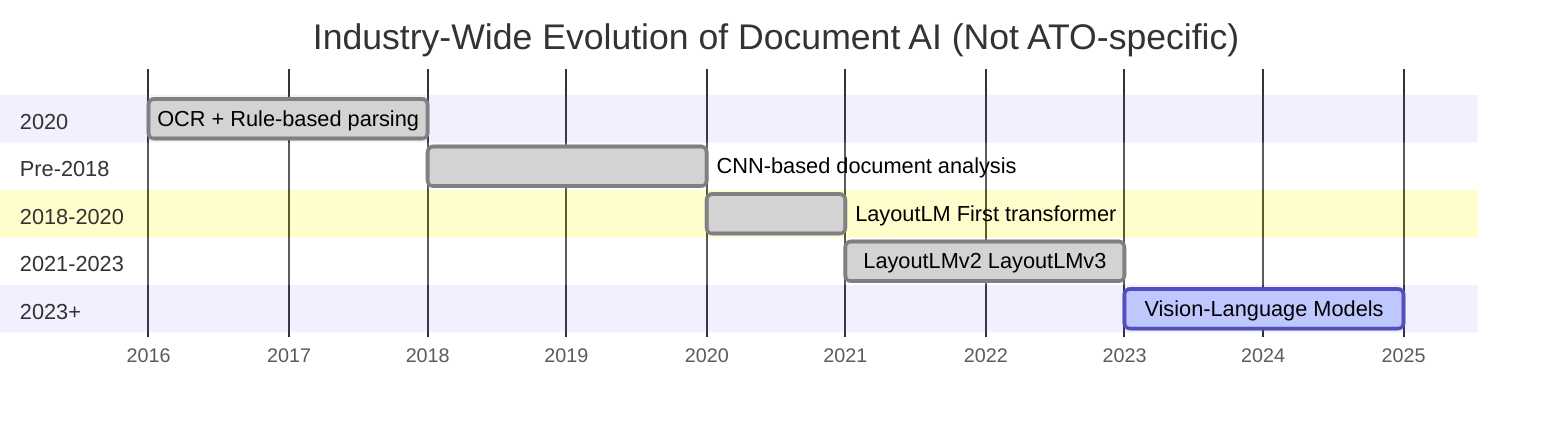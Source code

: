 gantt
    title Industry-Wide Evolution of Document AI (Not ATO-specific)
    dateFormat  YYYY
    axisFormat  %Y
    
    section Pre-2018
    OCR + Rule-based parsing    :done, pre2018, 2016, 2018
    
    section 2018-2020
    CNN-based document analysis :done, cnn2018, 2018, 2020
    
    section 2020
    LayoutLM First transformer  :done, layoutlm, 2020, 2021
    
    section 2021-2023
    LayoutLMv2 LayoutLMv3      :done, layoutlm23, 2021, 2023
    
    section 2023+
    Vision-Language Models      :active, vlm2023, 2023, 2025